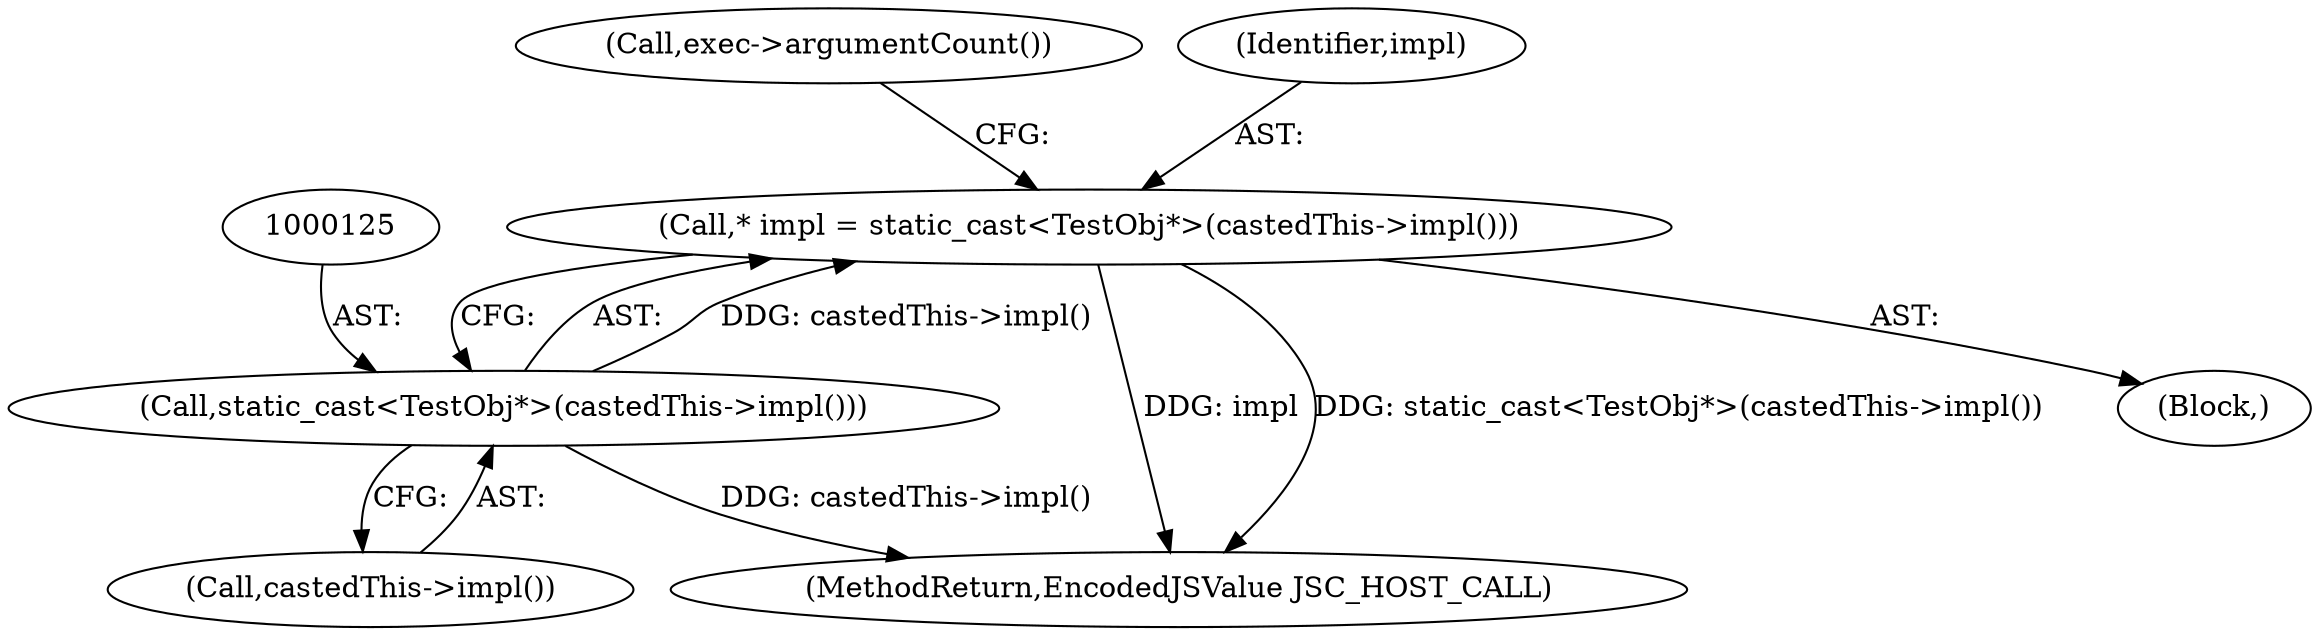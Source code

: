 digraph "0_Chrome_b944f670bb7a8a919daac497a4ea0536c954c201_33@pointer" {
"1000122" [label="(Call,* impl = static_cast<TestObj*>(castedThis->impl()))"];
"1000124" [label="(Call,static_cast<TestObj*>(castedThis->impl()))"];
"1000126" [label="(Call,castedThis->impl())"];
"1000124" [label="(Call,static_cast<TestObj*>(castedThis->impl()))"];
"1000169" [label="(MethodReturn,EncodedJSValue JSC_HOST_CALL)"];
"1000129" [label="(Call,exec->argumentCount())"];
"1000122" [label="(Call,* impl = static_cast<TestObj*>(castedThis->impl()))"];
"1000102" [label="(Block,)"];
"1000123" [label="(Identifier,impl)"];
"1000122" -> "1000102"  [label="AST: "];
"1000122" -> "1000124"  [label="CFG: "];
"1000123" -> "1000122"  [label="AST: "];
"1000124" -> "1000122"  [label="AST: "];
"1000129" -> "1000122"  [label="CFG: "];
"1000122" -> "1000169"  [label="DDG: impl"];
"1000122" -> "1000169"  [label="DDG: static_cast<TestObj*>(castedThis->impl())"];
"1000124" -> "1000122"  [label="DDG: castedThis->impl()"];
"1000124" -> "1000126"  [label="CFG: "];
"1000125" -> "1000124"  [label="AST: "];
"1000126" -> "1000124"  [label="AST: "];
"1000124" -> "1000169"  [label="DDG: castedThis->impl()"];
}
